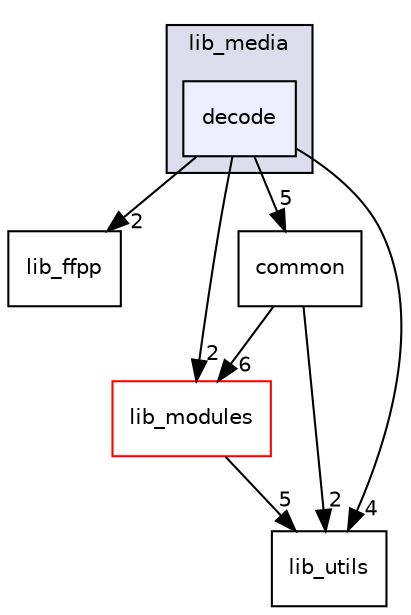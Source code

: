 digraph "decode" {
  compound=true
  node [ fontsize="10", fontname="Helvetica"];
  edge [ labelfontsize="10", labelfontname="Helvetica"];
  subgraph clusterdir_4ee8d800e6bc95c0172b2b45e324b930 {
    graph [ bgcolor="#ddddee", pencolor="black", label="lib_media" fontname="Helvetica", fontsize="10", URL="dir_4ee8d800e6bc95c0172b2b45e324b930.html"]
  dir_da79510ab0696b0e2b5f1416142047a7 [shape=box, label="decode", style="filled", fillcolor="#eeeeff", pencolor="black", URL="dir_da79510ab0696b0e2b5f1416142047a7.html"];
  }
  dir_c1721b23407fe46a86aeeabdee58d862 [shape=box label="lib_ffpp" URL="dir_c1721b23407fe46a86aeeabdee58d862.html"];
  dir_77db9afa26da3a63b7844072828be5c7 [shape=box label="common" URL="dir_77db9afa26da3a63b7844072828be5c7.html"];
  dir_e3d70ae8158957779c7fc9bbac2effda [shape=box label="lib_modules" fillcolor="white" style="filled" color="red" URL="dir_e3d70ae8158957779c7fc9bbac2effda.html"];
  dir_c17dc64c98cba5e3a5d53b0eb213fc8d [shape=box label="lib_utils" URL="dir_c17dc64c98cba5e3a5d53b0eb213fc8d.html"];
  dir_77db9afa26da3a63b7844072828be5c7->dir_e3d70ae8158957779c7fc9bbac2effda [headlabel="6", labeldistance=1.5 headhref="dir_000024_000001.html"];
  dir_77db9afa26da3a63b7844072828be5c7->dir_c17dc64c98cba5e3a5d53b0eb213fc8d [headlabel="2", labeldistance=1.5 headhref="dir_000024_000016.html"];
  dir_e3d70ae8158957779c7fc9bbac2effda->dir_c17dc64c98cba5e3a5d53b0eb213fc8d [headlabel="5", labeldistance=1.5 headhref="dir_000001_000016.html"];
  dir_da79510ab0696b0e2b5f1416142047a7->dir_c1721b23407fe46a86aeeabdee58d862 [headlabel="2", labeldistance=1.5 headhref="dir_000022_000012.html"];
  dir_da79510ab0696b0e2b5f1416142047a7->dir_77db9afa26da3a63b7844072828be5c7 [headlabel="5", labeldistance=1.5 headhref="dir_000022_000024.html"];
  dir_da79510ab0696b0e2b5f1416142047a7->dir_e3d70ae8158957779c7fc9bbac2effda [headlabel="2", labeldistance=1.5 headhref="dir_000022_000001.html"];
  dir_da79510ab0696b0e2b5f1416142047a7->dir_c17dc64c98cba5e3a5d53b0eb213fc8d [headlabel="4", labeldistance=1.5 headhref="dir_000022_000016.html"];
}
